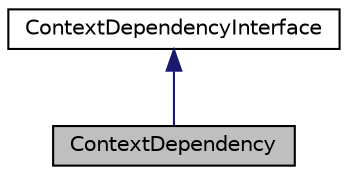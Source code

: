 digraph "ContextDependency"
{
  edge [fontname="Helvetica",fontsize="10",labelfontname="Helvetica",labelfontsize="10"];
  node [fontname="Helvetica",fontsize="10",shape=record];
  Node0 [label="ContextDependency",height=0.2,width=0.4,color="black", fillcolor="grey75", style="filled", fontcolor="black"];
  Node1 -> Node0 [dir="back",color="midnightblue",fontsize="10",style="solid",fontname="Helvetica"];
  Node1 [label="ContextDependencyInterface",height=0.2,width=0.4,color="black", fillcolor="white", style="filled",URL="$classkaldi_1_1ContextDependencyInterface.html",tooltip="context-dep-itf.h provides a link between the tree-building code in ../tree/, and the FST code in ..."];
}
